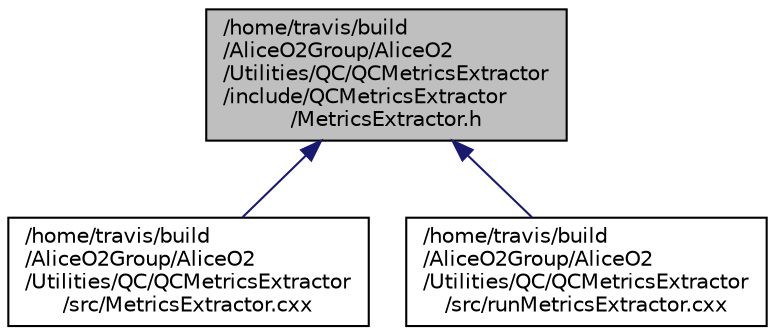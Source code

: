 digraph "/home/travis/build/AliceO2Group/AliceO2/Utilities/QC/QCMetricsExtractor/include/QCMetricsExtractor/MetricsExtractor.h"
{
 // INTERACTIVE_SVG=YES
  bgcolor="transparent";
  edge [fontname="Helvetica",fontsize="10",labelfontname="Helvetica",labelfontsize="10"];
  node [fontname="Helvetica",fontsize="10",shape=record];
  Node1 [label="/home/travis/build\l/AliceO2Group/AliceO2\l/Utilities/QC/QCMetricsExtractor\l/include/QCMetricsExtractor\l/MetricsExtractor.h",height=0.2,width=0.4,color="black", fillcolor="grey75", style="filled" fontcolor="black"];
  Node1 -> Node2 [dir="back",color="midnightblue",fontsize="10",style="solid",fontname="Helvetica"];
  Node2 [label="/home/travis/build\l/AliceO2Group/AliceO2\l/Utilities/QC/QCMetricsExtractor\l/src/MetricsExtractor.cxx",height=0.2,width=0.4,color="black",URL="$d0/d46/MetricsExtractor_8cxx.html"];
  Node1 -> Node3 [dir="back",color="midnightblue",fontsize="10",style="solid",fontname="Helvetica"];
  Node3 [label="/home/travis/build\l/AliceO2Group/AliceO2\l/Utilities/QC/QCMetricsExtractor\l/src/runMetricsExtractor.cxx",height=0.2,width=0.4,color="black",URL="$dc/dff/runMetricsExtractor_8cxx.html"];
}

